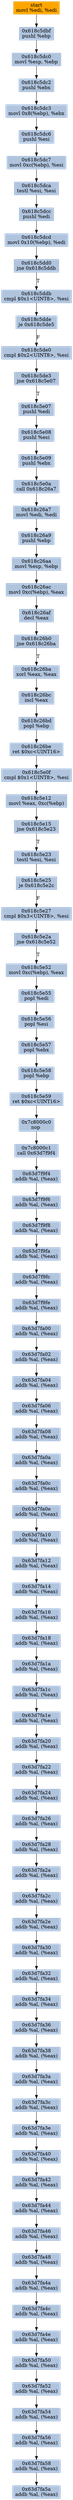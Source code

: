 digraph G {
node[shape=rectangle,style=filled,fillcolor=lightsteelblue,color=lightsteelblue]
bgcolor="transparent"
a0x618c5dbdmovl_edi_edi[label="start\nmovl %edi, %edi",color="lightgrey",fillcolor="orange"];
a0x618c5dbfpushl_ebp[label="0x618c5dbf\npushl %ebp"];
a0x618c5dc0movl_esp_ebp[label="0x618c5dc0\nmovl %esp, %ebp"];
a0x618c5dc2pushl_ebx[label="0x618c5dc2\npushl %ebx"];
a0x618c5dc3movl_0x8ebp__ebx[label="0x618c5dc3\nmovl 0x8(%ebp), %ebx"];
a0x618c5dc6pushl_esi[label="0x618c5dc6\npushl %esi"];
a0x618c5dc7movl_0xcebp__esi[label="0x618c5dc7\nmovl 0xc(%ebp), %esi"];
a0x618c5dcatestl_esi_esi[label="0x618c5dca\ntestl %esi, %esi"];
a0x618c5dccpushl_edi[label="0x618c5dcc\npushl %edi"];
a0x618c5dcdmovl_0x10ebp__edi[label="0x618c5dcd\nmovl 0x10(%ebp), %edi"];
a0x618c5dd0jne_0x618c5ddb[label="0x618c5dd0\njne 0x618c5ddb"];
a0x618c5ddbcmpl_0x1UINT8_esi[label="0x618c5ddb\ncmpl $0x1<UINT8>, %esi"];
a0x618c5ddeje_0x618c5de5[label="0x618c5dde\nje 0x618c5de5"];
a0x618c5de0cmpl_0x2UINT8_esi[label="0x618c5de0\ncmpl $0x2<UINT8>, %esi"];
a0x618c5de3jne_0x618c5e07[label="0x618c5de3\njne 0x618c5e07"];
a0x618c5e07pushl_edi[label="0x618c5e07\npushl %edi"];
a0x618c5e08pushl_esi[label="0x618c5e08\npushl %esi"];
a0x618c5e09pushl_ebx[label="0x618c5e09\npushl %ebx"];
a0x618c5e0acall_0x618c26a7[label="0x618c5e0a\ncall 0x618c26a7"];
a0x618c26a7movl_edi_edi[label="0x618c26a7\nmovl %edi, %edi"];
a0x618c26a9pushl_ebp[label="0x618c26a9\npushl %ebp"];
a0x618c26aamovl_esp_ebp[label="0x618c26aa\nmovl %esp, %ebp"];
a0x618c26acmovl_0xcebp__eax[label="0x618c26ac\nmovl 0xc(%ebp), %eax"];
a0x618c26afdecl_eax[label="0x618c26af\ndecl %eax"];
a0x618c26b0jne_0x618c26ba[label="0x618c26b0\njne 0x618c26ba"];
a0x618c26baxorl_eax_eax[label="0x618c26ba\nxorl %eax, %eax"];
a0x618c26bcincl_eax[label="0x618c26bc\nincl %eax"];
a0x618c26bdpopl_ebp[label="0x618c26bd\npopl %ebp"];
a0x618c26beret_0xcUINT16[label="0x618c26be\nret $0xc<UINT16>"];
a0x618c5e0fcmpl_0x1UINT8_esi[label="0x618c5e0f\ncmpl $0x1<UINT8>, %esi"];
a0x618c5e12movl_eax_0xcebp_[label="0x618c5e12\nmovl %eax, 0xc(%ebp)"];
a0x618c5e15jne_0x618c5e23[label="0x618c5e15\njne 0x618c5e23"];
a0x618c5e23testl_esi_esi[label="0x618c5e23\ntestl %esi, %esi"];
a0x618c5e25je_0x618c5e2c[label="0x618c5e25\nje 0x618c5e2c"];
a0x618c5e27cmpl_0x3UINT8_esi[label="0x618c5e27\ncmpl $0x3<UINT8>, %esi"];
a0x618c5e2ajne_0x618c5e52[label="0x618c5e2a\njne 0x618c5e52"];
a0x618c5e52movl_0xcebp__eax[label="0x618c5e52\nmovl 0xc(%ebp), %eax"];
a0x618c5e55popl_edi[label="0x618c5e55\npopl %edi"];
a0x618c5e56popl_esi[label="0x618c5e56\npopl %esi"];
a0x618c5e57popl_ebx[label="0x618c5e57\npopl %ebx"];
a0x618c5e58popl_ebp[label="0x618c5e58\npopl %ebp"];
a0x618c5e59ret_0xcUINT16[label="0x618c5e59\nret $0xc<UINT16>"];
a0x7c8000c0nop_[label="0x7c8000c0\nnop "];
a0x7c8000c1call_0x63d7f9f4[label="0x7c8000c1\ncall 0x63d7f9f4"];
a0x63d7f9f4addb_al_eax_[label="0x63d7f9f4\naddb %al, (%eax)"];
a0x63d7f9f6addb_al_eax_[label="0x63d7f9f6\naddb %al, (%eax)"];
a0x63d7f9f8addb_al_eax_[label="0x63d7f9f8\naddb %al, (%eax)"];
a0x63d7f9faaddb_al_eax_[label="0x63d7f9fa\naddb %al, (%eax)"];
a0x63d7f9fcaddb_al_eax_[label="0x63d7f9fc\naddb %al, (%eax)"];
a0x63d7f9feaddb_al_eax_[label="0x63d7f9fe\naddb %al, (%eax)"];
a0x63d7fa00addb_al_eax_[label="0x63d7fa00\naddb %al, (%eax)"];
a0x63d7fa02addb_al_eax_[label="0x63d7fa02\naddb %al, (%eax)"];
a0x63d7fa04addb_al_eax_[label="0x63d7fa04\naddb %al, (%eax)"];
a0x63d7fa06addb_al_eax_[label="0x63d7fa06\naddb %al, (%eax)"];
a0x63d7fa08addb_al_eax_[label="0x63d7fa08\naddb %al, (%eax)"];
a0x63d7fa0aaddb_al_eax_[label="0x63d7fa0a\naddb %al, (%eax)"];
a0x63d7fa0caddb_al_eax_[label="0x63d7fa0c\naddb %al, (%eax)"];
a0x63d7fa0eaddb_al_eax_[label="0x63d7fa0e\naddb %al, (%eax)"];
a0x63d7fa10addb_al_eax_[label="0x63d7fa10\naddb %al, (%eax)"];
a0x63d7fa12addb_al_eax_[label="0x63d7fa12\naddb %al, (%eax)"];
a0x63d7fa14addb_al_eax_[label="0x63d7fa14\naddb %al, (%eax)"];
a0x63d7fa16addb_al_eax_[label="0x63d7fa16\naddb %al, (%eax)"];
a0x63d7fa18addb_al_eax_[label="0x63d7fa18\naddb %al, (%eax)"];
a0x63d7fa1aaddb_al_eax_[label="0x63d7fa1a\naddb %al, (%eax)"];
a0x63d7fa1caddb_al_eax_[label="0x63d7fa1c\naddb %al, (%eax)"];
a0x63d7fa1eaddb_al_eax_[label="0x63d7fa1e\naddb %al, (%eax)"];
a0x63d7fa20addb_al_eax_[label="0x63d7fa20\naddb %al, (%eax)"];
a0x63d7fa22addb_al_eax_[label="0x63d7fa22\naddb %al, (%eax)"];
a0x63d7fa24addb_al_eax_[label="0x63d7fa24\naddb %al, (%eax)"];
a0x63d7fa26addb_al_eax_[label="0x63d7fa26\naddb %al, (%eax)"];
a0x63d7fa28addb_al_eax_[label="0x63d7fa28\naddb %al, (%eax)"];
a0x63d7fa2aaddb_al_eax_[label="0x63d7fa2a\naddb %al, (%eax)"];
a0x63d7fa2caddb_al_eax_[label="0x63d7fa2c\naddb %al, (%eax)"];
a0x63d7fa2eaddb_al_eax_[label="0x63d7fa2e\naddb %al, (%eax)"];
a0x63d7fa30addb_al_eax_[label="0x63d7fa30\naddb %al, (%eax)"];
a0x63d7fa32addb_al_eax_[label="0x63d7fa32\naddb %al, (%eax)"];
a0x63d7fa34addb_al_eax_[label="0x63d7fa34\naddb %al, (%eax)"];
a0x63d7fa36addb_al_eax_[label="0x63d7fa36\naddb %al, (%eax)"];
a0x63d7fa38addb_al_eax_[label="0x63d7fa38\naddb %al, (%eax)"];
a0x63d7fa3aaddb_al_eax_[label="0x63d7fa3a\naddb %al, (%eax)"];
a0x63d7fa3caddb_al_eax_[label="0x63d7fa3c\naddb %al, (%eax)"];
a0x63d7fa3eaddb_al_eax_[label="0x63d7fa3e\naddb %al, (%eax)"];
a0x63d7fa40addb_al_eax_[label="0x63d7fa40\naddb %al, (%eax)"];
a0x63d7fa42addb_al_eax_[label="0x63d7fa42\naddb %al, (%eax)"];
a0x63d7fa44addb_al_eax_[label="0x63d7fa44\naddb %al, (%eax)"];
a0x63d7fa46addb_al_eax_[label="0x63d7fa46\naddb %al, (%eax)"];
a0x63d7fa48addb_al_eax_[label="0x63d7fa48\naddb %al, (%eax)"];
a0x63d7fa4aaddb_al_eax_[label="0x63d7fa4a\naddb %al, (%eax)"];
a0x63d7fa4caddb_al_eax_[label="0x63d7fa4c\naddb %al, (%eax)"];
a0x63d7fa4eaddb_al_eax_[label="0x63d7fa4e\naddb %al, (%eax)"];
a0x63d7fa50addb_al_eax_[label="0x63d7fa50\naddb %al, (%eax)"];
a0x63d7fa52addb_al_eax_[label="0x63d7fa52\naddb %al, (%eax)"];
a0x63d7fa54addb_al_eax_[label="0x63d7fa54\naddb %al, (%eax)"];
a0x63d7fa56addb_al_eax_[label="0x63d7fa56\naddb %al, (%eax)"];
a0x63d7fa58addb_al_eax_[label="0x63d7fa58\naddb %al, (%eax)"];
a0x63d7fa5aaddb_al_eax_[label="0x63d7fa5a\naddb %al, (%eax)"];
a0x618c5dbdmovl_edi_edi -> a0x618c5dbfpushl_ebp [color="#000000"];
a0x618c5dbfpushl_ebp -> a0x618c5dc0movl_esp_ebp [color="#000000"];
a0x618c5dc0movl_esp_ebp -> a0x618c5dc2pushl_ebx [color="#000000"];
a0x618c5dc2pushl_ebx -> a0x618c5dc3movl_0x8ebp__ebx [color="#000000"];
a0x618c5dc3movl_0x8ebp__ebx -> a0x618c5dc6pushl_esi [color="#000000"];
a0x618c5dc6pushl_esi -> a0x618c5dc7movl_0xcebp__esi [color="#000000"];
a0x618c5dc7movl_0xcebp__esi -> a0x618c5dcatestl_esi_esi [color="#000000"];
a0x618c5dcatestl_esi_esi -> a0x618c5dccpushl_edi [color="#000000"];
a0x618c5dccpushl_edi -> a0x618c5dcdmovl_0x10ebp__edi [color="#000000"];
a0x618c5dcdmovl_0x10ebp__edi -> a0x618c5dd0jne_0x618c5ddb [color="#000000"];
a0x618c5dd0jne_0x618c5ddb -> a0x618c5ddbcmpl_0x1UINT8_esi [color="#000000",label="T"];
a0x618c5ddbcmpl_0x1UINT8_esi -> a0x618c5ddeje_0x618c5de5 [color="#000000"];
a0x618c5ddeje_0x618c5de5 -> a0x618c5de0cmpl_0x2UINT8_esi [color="#000000",label="F"];
a0x618c5de0cmpl_0x2UINT8_esi -> a0x618c5de3jne_0x618c5e07 [color="#000000"];
a0x618c5de3jne_0x618c5e07 -> a0x618c5e07pushl_edi [color="#000000",label="T"];
a0x618c5e07pushl_edi -> a0x618c5e08pushl_esi [color="#000000"];
a0x618c5e08pushl_esi -> a0x618c5e09pushl_ebx [color="#000000"];
a0x618c5e09pushl_ebx -> a0x618c5e0acall_0x618c26a7 [color="#000000"];
a0x618c5e0acall_0x618c26a7 -> a0x618c26a7movl_edi_edi [color="#000000"];
a0x618c26a7movl_edi_edi -> a0x618c26a9pushl_ebp [color="#000000"];
a0x618c26a9pushl_ebp -> a0x618c26aamovl_esp_ebp [color="#000000"];
a0x618c26aamovl_esp_ebp -> a0x618c26acmovl_0xcebp__eax [color="#000000"];
a0x618c26acmovl_0xcebp__eax -> a0x618c26afdecl_eax [color="#000000"];
a0x618c26afdecl_eax -> a0x618c26b0jne_0x618c26ba [color="#000000"];
a0x618c26b0jne_0x618c26ba -> a0x618c26baxorl_eax_eax [color="#000000",label="T"];
a0x618c26baxorl_eax_eax -> a0x618c26bcincl_eax [color="#000000"];
a0x618c26bcincl_eax -> a0x618c26bdpopl_ebp [color="#000000"];
a0x618c26bdpopl_ebp -> a0x618c26beret_0xcUINT16 [color="#000000"];
a0x618c26beret_0xcUINT16 -> a0x618c5e0fcmpl_0x1UINT8_esi [color="#000000"];
a0x618c5e0fcmpl_0x1UINT8_esi -> a0x618c5e12movl_eax_0xcebp_ [color="#000000"];
a0x618c5e12movl_eax_0xcebp_ -> a0x618c5e15jne_0x618c5e23 [color="#000000"];
a0x618c5e15jne_0x618c5e23 -> a0x618c5e23testl_esi_esi [color="#000000",label="T"];
a0x618c5e23testl_esi_esi -> a0x618c5e25je_0x618c5e2c [color="#000000"];
a0x618c5e25je_0x618c5e2c -> a0x618c5e27cmpl_0x3UINT8_esi [color="#000000",label="F"];
a0x618c5e27cmpl_0x3UINT8_esi -> a0x618c5e2ajne_0x618c5e52 [color="#000000"];
a0x618c5e2ajne_0x618c5e52 -> a0x618c5e52movl_0xcebp__eax [color="#000000",label="T"];
a0x618c5e52movl_0xcebp__eax -> a0x618c5e55popl_edi [color="#000000"];
a0x618c5e55popl_edi -> a0x618c5e56popl_esi [color="#000000"];
a0x618c5e56popl_esi -> a0x618c5e57popl_ebx [color="#000000"];
a0x618c5e57popl_ebx -> a0x618c5e58popl_ebp [color="#000000"];
a0x618c5e58popl_ebp -> a0x618c5e59ret_0xcUINT16 [color="#000000"];
a0x618c5e59ret_0xcUINT16 -> a0x7c8000c0nop_ [color="#000000"];
a0x7c8000c0nop_ -> a0x7c8000c1call_0x63d7f9f4 [color="#000000"];
a0x7c8000c1call_0x63d7f9f4 -> a0x63d7f9f4addb_al_eax_ [color="#000000"];
a0x63d7f9f4addb_al_eax_ -> a0x63d7f9f6addb_al_eax_ [color="#000000"];
a0x63d7f9f6addb_al_eax_ -> a0x63d7f9f8addb_al_eax_ [color="#000000"];
a0x63d7f9f8addb_al_eax_ -> a0x63d7f9faaddb_al_eax_ [color="#000000"];
a0x63d7f9faaddb_al_eax_ -> a0x63d7f9fcaddb_al_eax_ [color="#000000"];
a0x63d7f9fcaddb_al_eax_ -> a0x63d7f9feaddb_al_eax_ [color="#000000"];
a0x63d7f9feaddb_al_eax_ -> a0x63d7fa00addb_al_eax_ [color="#000000"];
a0x63d7fa00addb_al_eax_ -> a0x63d7fa02addb_al_eax_ [color="#000000"];
a0x63d7fa02addb_al_eax_ -> a0x63d7fa04addb_al_eax_ [color="#000000"];
a0x63d7fa04addb_al_eax_ -> a0x63d7fa06addb_al_eax_ [color="#000000"];
a0x63d7fa06addb_al_eax_ -> a0x63d7fa08addb_al_eax_ [color="#000000"];
a0x63d7fa08addb_al_eax_ -> a0x63d7fa0aaddb_al_eax_ [color="#000000"];
a0x63d7fa0aaddb_al_eax_ -> a0x63d7fa0caddb_al_eax_ [color="#000000"];
a0x63d7fa0caddb_al_eax_ -> a0x63d7fa0eaddb_al_eax_ [color="#000000"];
a0x63d7fa0eaddb_al_eax_ -> a0x63d7fa10addb_al_eax_ [color="#000000"];
a0x63d7fa10addb_al_eax_ -> a0x63d7fa12addb_al_eax_ [color="#000000"];
a0x63d7fa12addb_al_eax_ -> a0x63d7fa14addb_al_eax_ [color="#000000"];
a0x63d7fa14addb_al_eax_ -> a0x63d7fa16addb_al_eax_ [color="#000000"];
a0x63d7fa16addb_al_eax_ -> a0x63d7fa18addb_al_eax_ [color="#000000"];
a0x63d7fa18addb_al_eax_ -> a0x63d7fa1aaddb_al_eax_ [color="#000000"];
a0x63d7fa1aaddb_al_eax_ -> a0x63d7fa1caddb_al_eax_ [color="#000000"];
a0x63d7fa1caddb_al_eax_ -> a0x63d7fa1eaddb_al_eax_ [color="#000000"];
a0x63d7fa1eaddb_al_eax_ -> a0x63d7fa20addb_al_eax_ [color="#000000"];
a0x63d7fa20addb_al_eax_ -> a0x63d7fa22addb_al_eax_ [color="#000000"];
a0x63d7fa22addb_al_eax_ -> a0x63d7fa24addb_al_eax_ [color="#000000"];
a0x63d7fa24addb_al_eax_ -> a0x63d7fa26addb_al_eax_ [color="#000000"];
a0x63d7fa26addb_al_eax_ -> a0x63d7fa28addb_al_eax_ [color="#000000"];
a0x63d7fa28addb_al_eax_ -> a0x63d7fa2aaddb_al_eax_ [color="#000000"];
a0x63d7fa2aaddb_al_eax_ -> a0x63d7fa2caddb_al_eax_ [color="#000000"];
a0x63d7fa2caddb_al_eax_ -> a0x63d7fa2eaddb_al_eax_ [color="#000000"];
a0x63d7fa2eaddb_al_eax_ -> a0x63d7fa30addb_al_eax_ [color="#000000"];
a0x63d7fa30addb_al_eax_ -> a0x63d7fa32addb_al_eax_ [color="#000000"];
a0x63d7fa32addb_al_eax_ -> a0x63d7fa34addb_al_eax_ [color="#000000"];
a0x63d7fa34addb_al_eax_ -> a0x63d7fa36addb_al_eax_ [color="#000000"];
a0x63d7fa36addb_al_eax_ -> a0x63d7fa38addb_al_eax_ [color="#000000"];
a0x63d7fa38addb_al_eax_ -> a0x63d7fa3aaddb_al_eax_ [color="#000000"];
a0x63d7fa3aaddb_al_eax_ -> a0x63d7fa3caddb_al_eax_ [color="#000000"];
a0x63d7fa3caddb_al_eax_ -> a0x63d7fa3eaddb_al_eax_ [color="#000000"];
a0x63d7fa3eaddb_al_eax_ -> a0x63d7fa40addb_al_eax_ [color="#000000"];
a0x63d7fa40addb_al_eax_ -> a0x63d7fa42addb_al_eax_ [color="#000000"];
a0x63d7fa42addb_al_eax_ -> a0x63d7fa44addb_al_eax_ [color="#000000"];
a0x63d7fa44addb_al_eax_ -> a0x63d7fa46addb_al_eax_ [color="#000000"];
a0x63d7fa46addb_al_eax_ -> a0x63d7fa48addb_al_eax_ [color="#000000"];
a0x63d7fa48addb_al_eax_ -> a0x63d7fa4aaddb_al_eax_ [color="#000000"];
a0x63d7fa4aaddb_al_eax_ -> a0x63d7fa4caddb_al_eax_ [color="#000000"];
a0x63d7fa4caddb_al_eax_ -> a0x63d7fa4eaddb_al_eax_ [color="#000000"];
a0x63d7fa4eaddb_al_eax_ -> a0x63d7fa50addb_al_eax_ [color="#000000"];
a0x63d7fa50addb_al_eax_ -> a0x63d7fa52addb_al_eax_ [color="#000000"];
a0x63d7fa52addb_al_eax_ -> a0x63d7fa54addb_al_eax_ [color="#000000"];
a0x63d7fa54addb_al_eax_ -> a0x63d7fa56addb_al_eax_ [color="#000000"];
a0x63d7fa56addb_al_eax_ -> a0x63d7fa58addb_al_eax_ [color="#000000"];
a0x63d7fa58addb_al_eax_ -> a0x63d7fa5aaddb_al_eax_ [color="#000000"];
}
